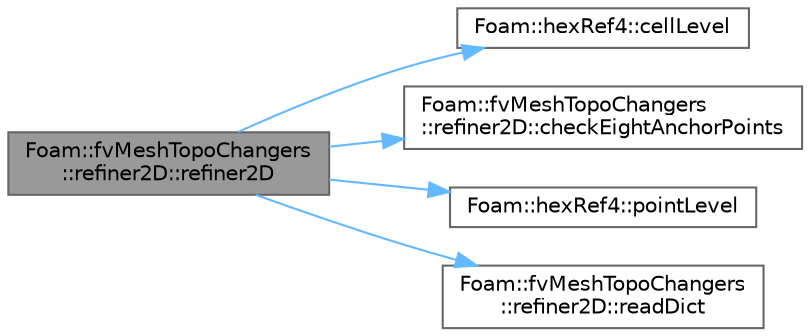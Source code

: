 digraph "Foam::fvMeshTopoChangers::refiner2D::refiner2D"
{
 // LATEX_PDF_SIZE
  bgcolor="transparent";
  edge [fontname=Helvetica,fontsize=10,labelfontname=Helvetica,labelfontsize=10];
  node [fontname=Helvetica,fontsize=10,shape=box,height=0.2,width=0.4];
  rankdir="LR";
  Node1 [id="Node000001",label="Foam::fvMeshTopoChangers\l::refiner2D::refiner2D",height=0.2,width=0.4,color="gray40", fillcolor="grey60", style="filled", fontcolor="black",tooltip=" "];
  Node1 -> Node2 [id="edge1_Node000001_Node000002",color="steelblue1",style="solid",tooltip=" "];
  Node2 [id="Node000002",label="Foam::hexRef4::cellLevel",height=0.2,width=0.4,color="grey40", fillcolor="white", style="filled",URL="$classFoam_1_1hexRef4.html#a2c3c5ae0133bd4d47643ff0d576bce8c",tooltip=" "];
  Node1 -> Node3 [id="edge2_Node000001_Node000003",color="steelblue1",style="solid",tooltip=" "];
  Node3 [id="Node000003",label="Foam::fvMeshTopoChangers\l::refiner2D::checkEightAnchorPoints",height=0.2,width=0.4,color="grey40", fillcolor="white", style="filled",URL="$classFoam_1_1fvMeshTopoChangers_1_1refiner2D.html#a942d6cafe3e60416e1790d3fec3772a2",tooltip=" "];
  Node1 -> Node4 [id="edge3_Node000001_Node000004",color="steelblue1",style="solid",tooltip=" "];
  Node4 [id="Node000004",label="Foam::hexRef4::pointLevel",height=0.2,width=0.4,color="grey40", fillcolor="white", style="filled",URL="$classFoam_1_1hexRef4.html#a9295a14afd053d6bb2e2f7292d0ca3e1",tooltip=" "];
  Node1 -> Node5 [id="edge4_Node000001_Node000005",color="steelblue1",style="solid",tooltip=" "];
  Node5 [id="Node000005",label="Foam::fvMeshTopoChangers\l::refiner2D::readDict",height=0.2,width=0.4,color="grey40", fillcolor="white", style="filled",URL="$classFoam_1_1fvMeshTopoChangers_1_1refiner2D.html#a21660fd28fe9974c5d4798850d3e2733",tooltip=" "];
}
